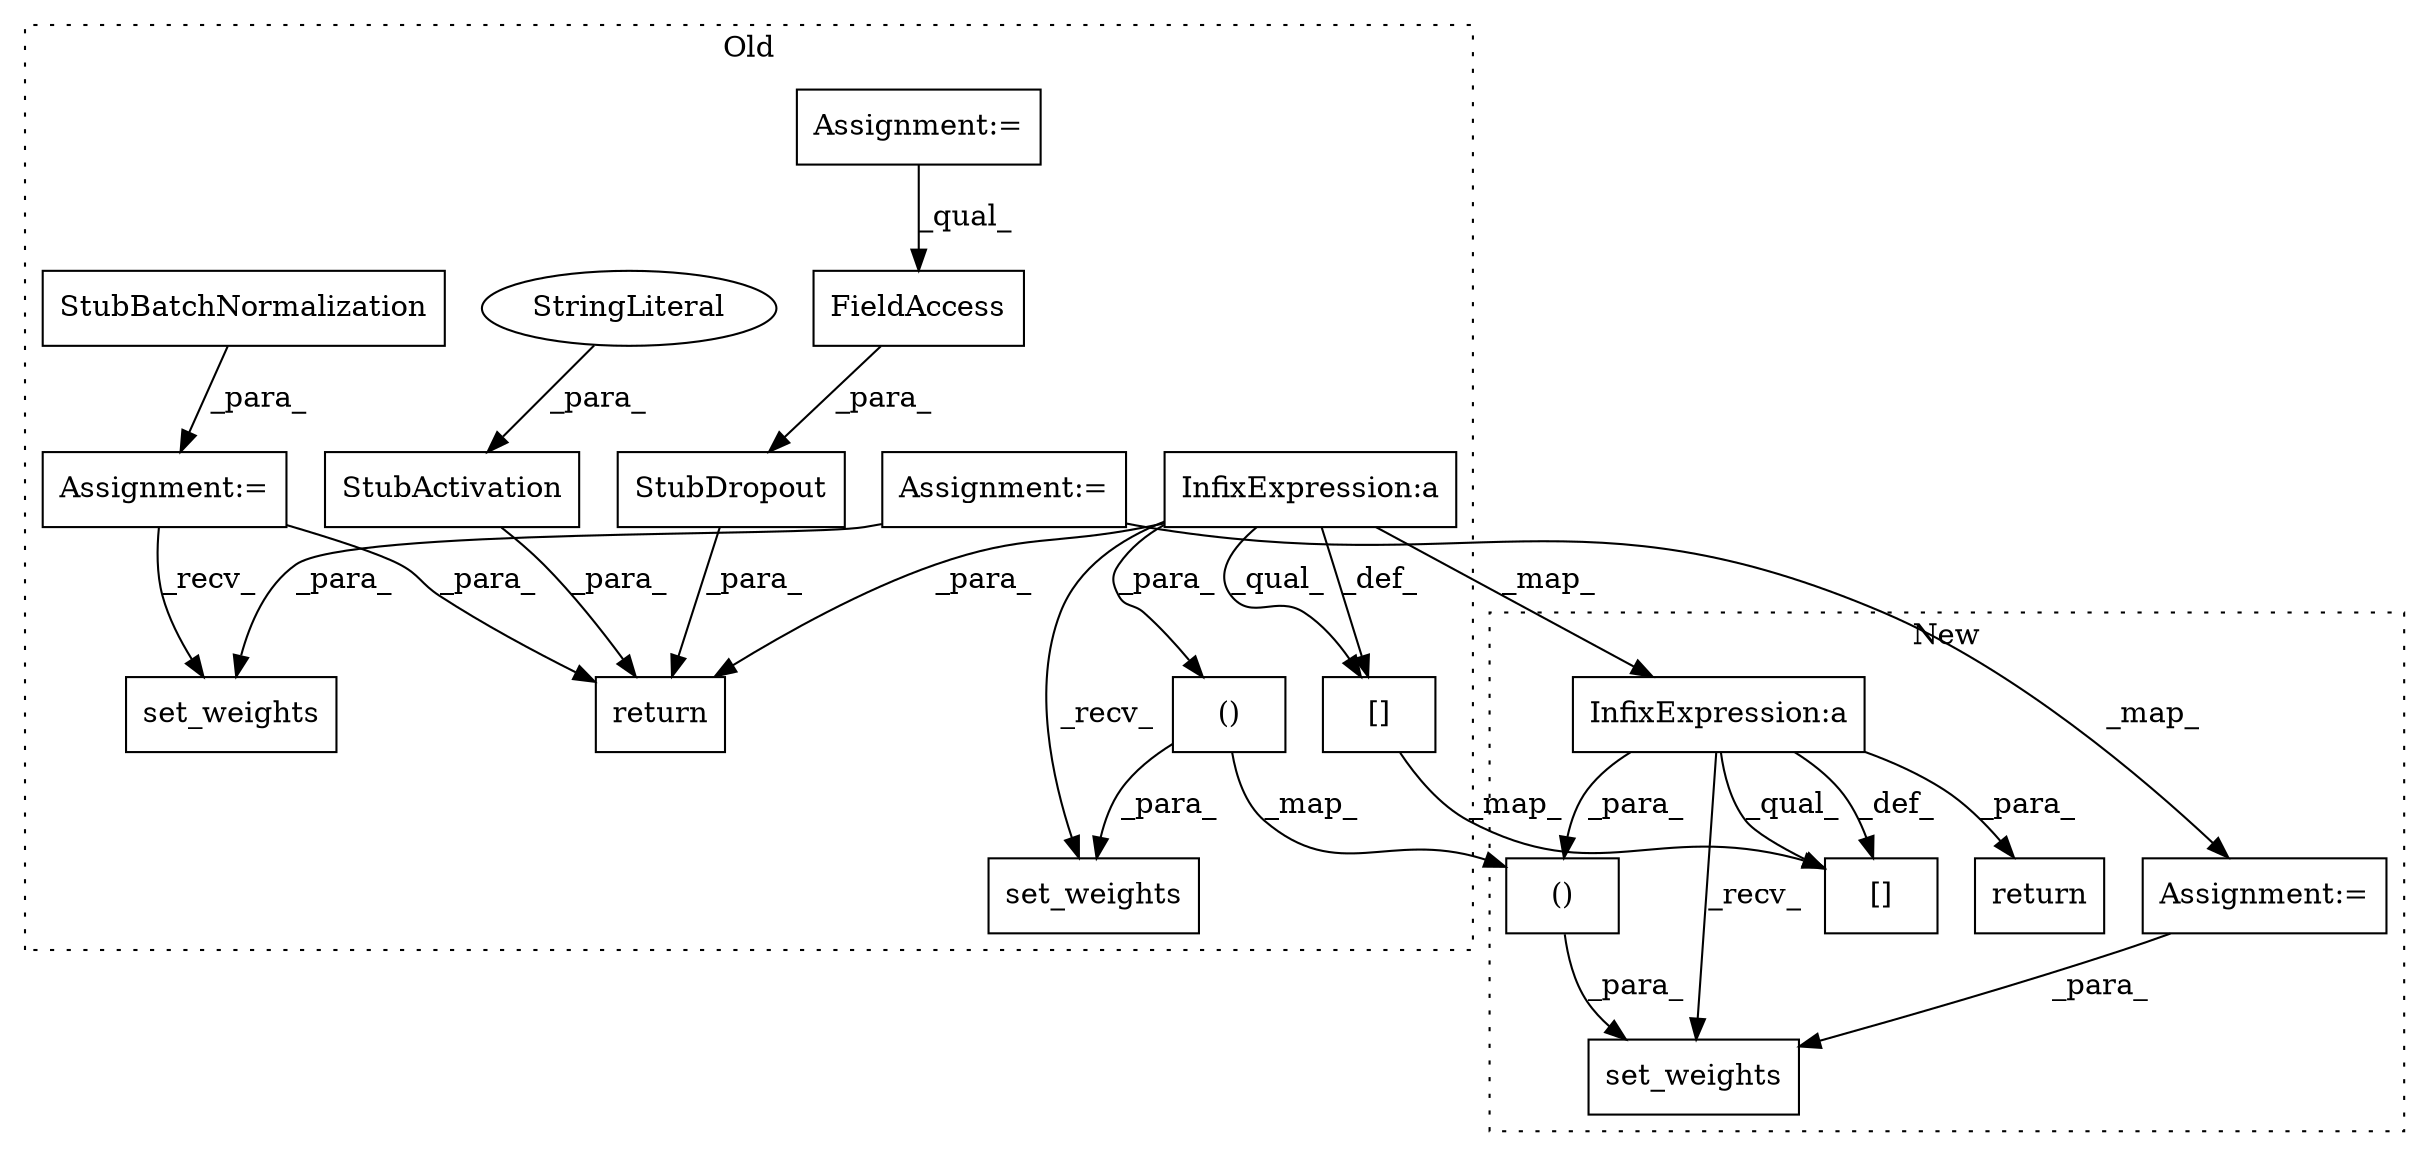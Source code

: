 digraph G {
subgraph cluster0 {
1 [label="return" a="41" s="1937" l="7" shape="box"];
4 [label="InfixExpression:a" a="27" s="869" l="4" shape="box"];
5 [label="[]" a="2" s="1346,1384" l="14,2" shape="box"];
7 [label="set_weights" a="32" s="1584,1704" l="19,2" shape="box"];
8 [label="()" a="106" s="1603" l="101" shape="box"];
11 [label="StubActivation" a="32" s="1957,1978" l="15,1" shape="box"];
12 [label="StringLiteral" a="45" s="1972" l="6" shape="ellipse"];
13 [label="StubBatchNormalization" a="32" s="1517" l="24" shape="box"];
14 [label="set_weights" a="32" s="1901,1924" l="12,1" shape="box"];
16 [label="Assignment:=" a="7" s="1725" l="1" shape="box"];
17 [label="StubDropout" a="32" s="1995,2033" l="12,1" shape="box"];
18 [label="FieldAccess" a="22" s="2007" l="26" shape="box"];
19 [label="Assignment:=" a="7" s="1516" l="1" shape="box"];
20 [label="Assignment:=" a="7" s="477" l="8" shape="box"];
label = "Old";
style="dotted";
}
subgraph cluster1 {
2 [label="set_weights" a="32" s="1990,2036" l="12,1" shape="box"];
3 [label="InfixExpression:a" a="27" s="1014" l="4" shape="box"];
6 [label="[]" a="2" s="1511,1549" l="14,2" shape="box"];
9 [label="()" a="106" s="1628" l="101" shape="box"];
10 [label="return" a="41" s="2043" l="7" shape="box"];
15 [label="Assignment:=" a="7" s="1804" l="1" shape="box"];
label = "New";
style="dotted";
}
3 -> 2 [label="_recv_"];
3 -> 6 [label="_qual_"];
3 -> 6 [label="_def_"];
3 -> 9 [label="_para_"];
3 -> 10 [label="_para_"];
4 -> 1 [label="_para_"];
4 -> 5 [label="_def_"];
4 -> 7 [label="_recv_"];
4 -> 3 [label="_map_"];
4 -> 5 [label="_qual_"];
4 -> 8 [label="_para_"];
5 -> 6 [label="_map_"];
8 -> 9 [label="_map_"];
8 -> 7 [label="_para_"];
9 -> 2 [label="_para_"];
11 -> 1 [label="_para_"];
12 -> 11 [label="_para_"];
13 -> 19 [label="_para_"];
15 -> 2 [label="_para_"];
16 -> 14 [label="_para_"];
16 -> 15 [label="_map_"];
17 -> 1 [label="_para_"];
18 -> 17 [label="_para_"];
19 -> 14 [label="_recv_"];
19 -> 1 [label="_para_"];
20 -> 18 [label="_qual_"];
}